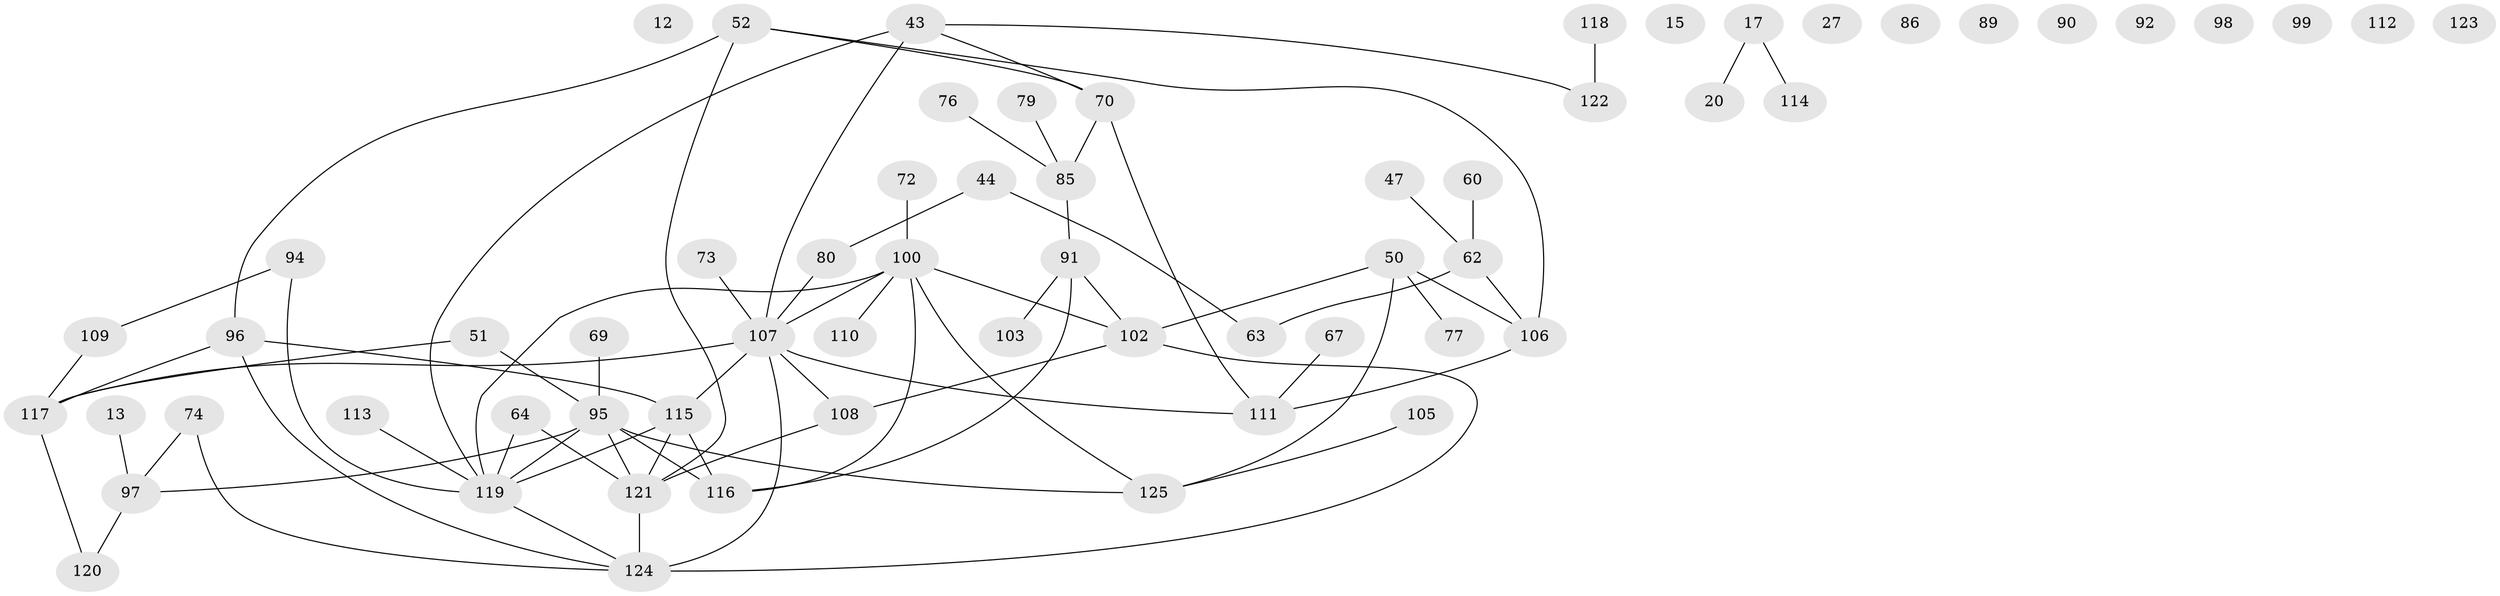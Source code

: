 // original degree distribution, {1: 0.248, 5: 0.072, 3: 0.216, 4: 0.152, 2: 0.208, 6: 0.008, 0: 0.088, 7: 0.008}
// Generated by graph-tools (version 1.1) at 2025/40/03/09/25 04:40:08]
// undirected, 62 vertices, 76 edges
graph export_dot {
graph [start="1"]
  node [color=gray90,style=filled];
  12;
  13;
  15;
  17;
  20;
  27;
  43;
  44 [super="+42+36"];
  47;
  50 [super="+45"];
  51;
  52;
  60;
  62 [super="+6"];
  63;
  64 [super="+48"];
  67;
  69;
  70 [super="+14+33"];
  72;
  73;
  74;
  76;
  77;
  79;
  80;
  85 [super="+9"];
  86;
  89;
  90;
  91 [super="+5"];
  92;
  94 [super="+3+56"];
  95 [super="+75"];
  96 [super="+53+39"];
  97;
  98;
  99;
  100 [super="+34+1+81+61"];
  102 [super="+18"];
  103;
  105;
  106 [super="+35"];
  107 [super="+84+83"];
  108 [super="+55"];
  109 [super="+93+23"];
  110;
  111 [super="+22+31"];
  112;
  113;
  114;
  115 [super="+78"];
  116 [super="+10+11+38+46+58"];
  117 [super="+88"];
  118;
  119 [super="+104"];
  120;
  121 [super="+101+82"];
  122;
  123;
  124 [super="+87"];
  125;
  13 -- 97;
  17 -- 20;
  17 -- 114;
  43 -- 107;
  43 -- 122;
  43 -- 70;
  43 -- 119;
  44 -- 80;
  44 -- 63;
  47 -- 62;
  50 -- 125;
  50 -- 102;
  50 -- 106;
  50 -- 77;
  51 -- 117;
  51 -- 95;
  52 -- 96;
  52 -- 70;
  52 -- 106;
  52 -- 121;
  60 -- 62;
  62 -- 63;
  62 -- 106;
  64 -- 119 [weight=2];
  64 -- 121;
  67 -- 111;
  69 -- 95;
  70 -- 85;
  70 -- 111;
  72 -- 100;
  73 -- 107;
  74 -- 97;
  74 -- 124;
  76 -- 85;
  79 -- 85;
  80 -- 107;
  85 -- 91;
  91 -- 103;
  91 -- 116;
  91 -- 102;
  94 -- 109;
  94 -- 119 [weight=2];
  95 -- 97;
  95 -- 116 [weight=2];
  95 -- 125;
  95 -- 119;
  95 -- 121;
  96 -- 115;
  96 -- 117;
  96 -- 124;
  97 -- 120;
  100 -- 107;
  100 -- 116 [weight=3];
  100 -- 110;
  100 -- 102;
  100 -- 119;
  100 -- 125;
  102 -- 108;
  102 -- 124;
  105 -- 125;
  106 -- 111;
  107 -- 124 [weight=2];
  107 -- 117 [weight=3];
  107 -- 108;
  107 -- 111;
  107 -- 115;
  108 -- 121;
  109 -- 117;
  113 -- 119;
  115 -- 116;
  115 -- 119;
  115 -- 121;
  117 -- 120;
  118 -- 122;
  119 -- 124;
  121 -- 124 [weight=3];
}
